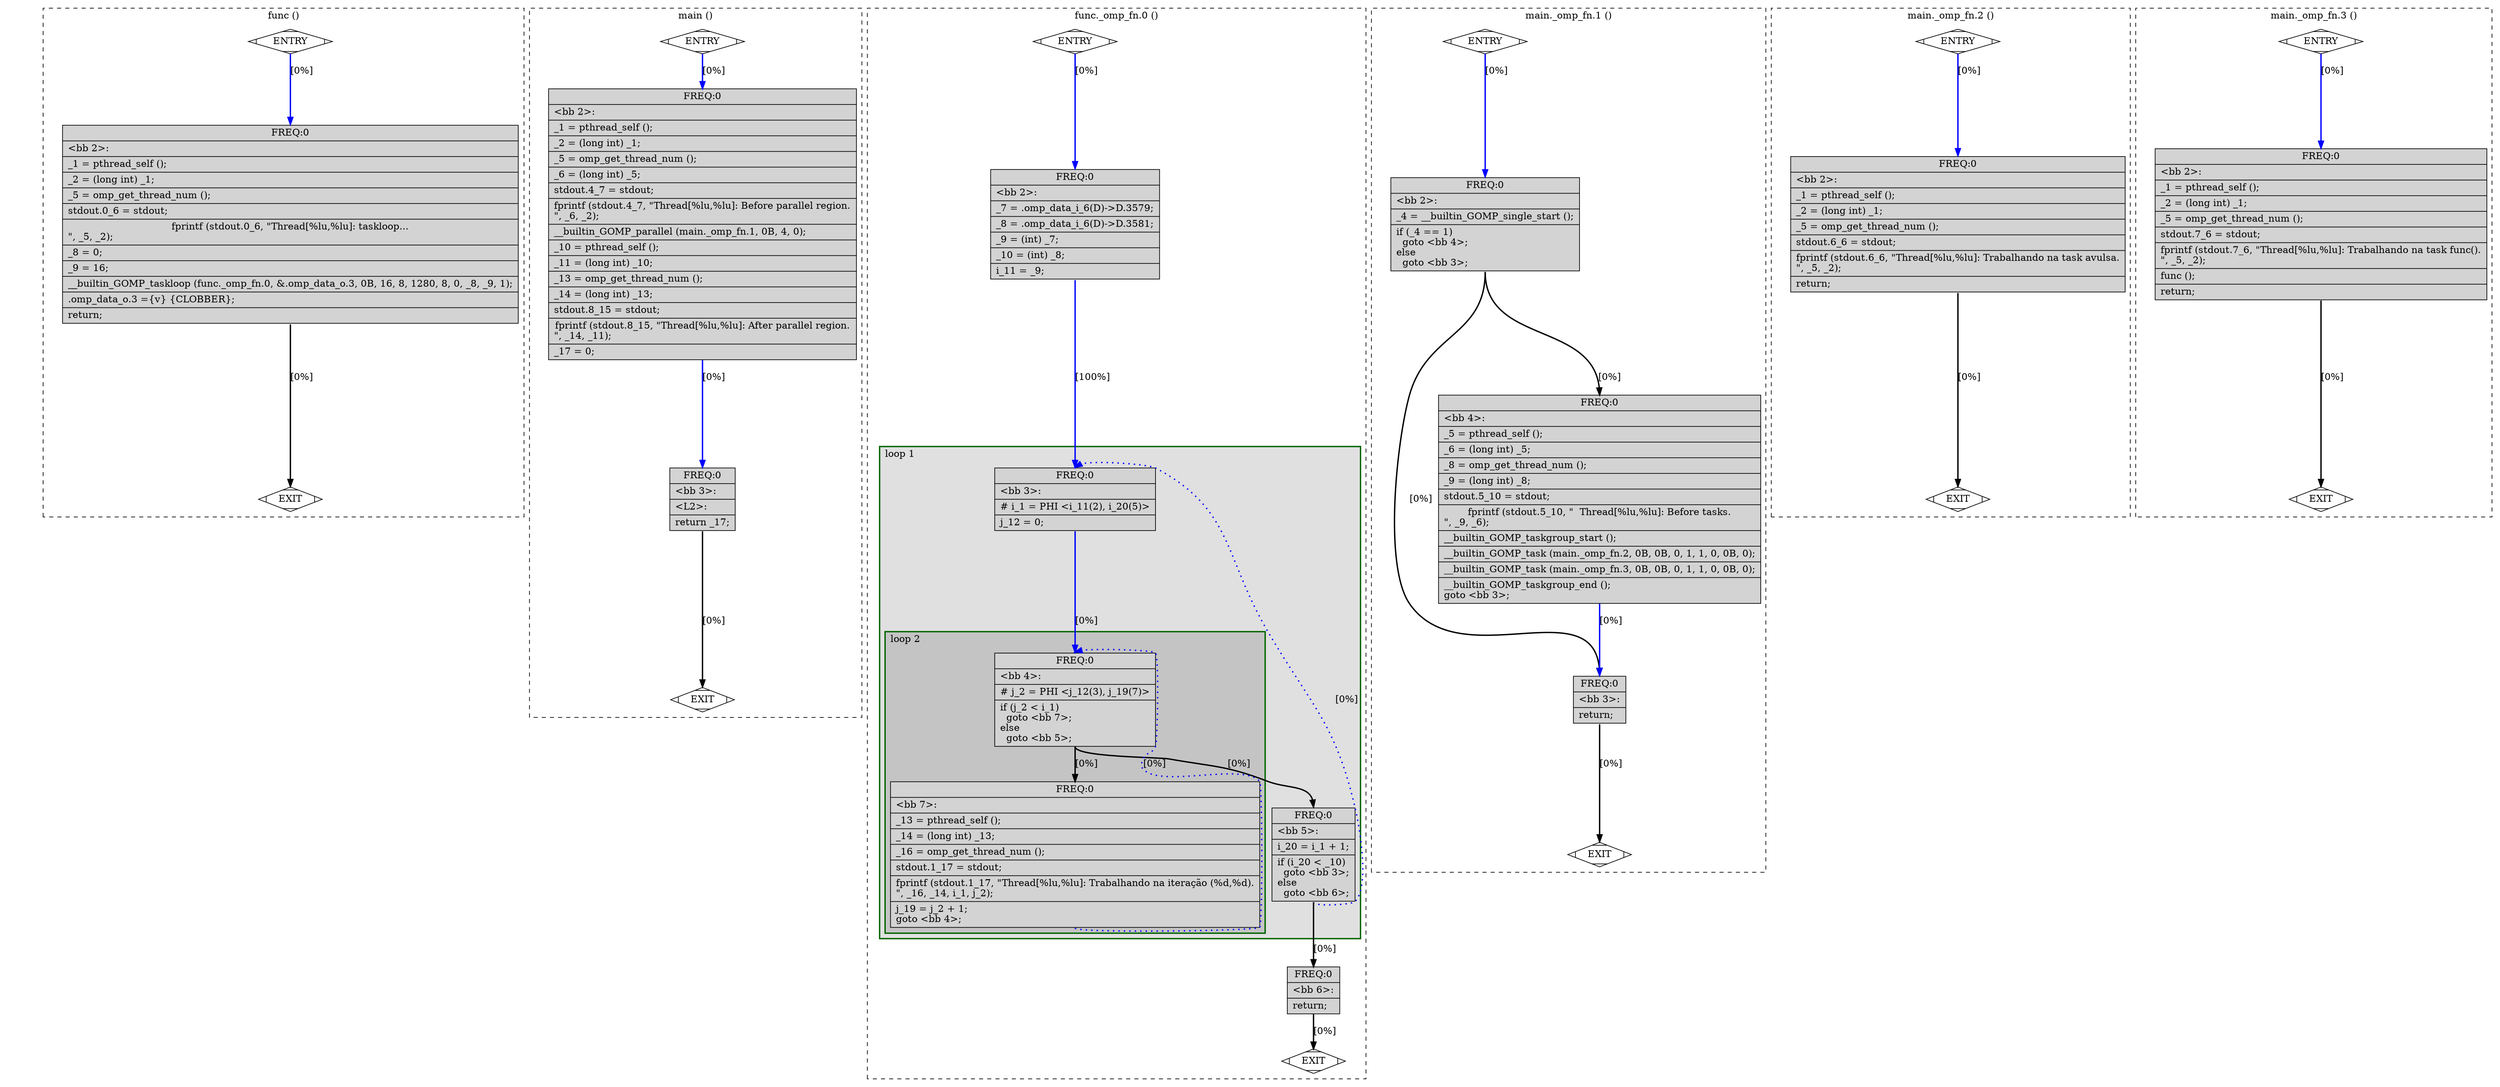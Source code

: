 digraph "example-taskloop.c.082t.fixup_cfg4" {
overlap=false;
subgraph "cluster_func" {
	style="dashed";
	color="black";
	label="func ()";
	fn_2_basic_block_0 [shape=Mdiamond,style=filled,fillcolor=white,label="ENTRY"];

	fn_2_basic_block_1 [shape=Mdiamond,style=filled,fillcolor=white,label="EXIT"];

	fn_2_basic_block_2 [shape=record,style=filled,fillcolor=lightgrey,label="{ FREQ:0 |\<bb\ 2\>:\l\
|_1\ =\ pthread_self\ ();\l\
|_2\ =\ (long\ int)\ _1;\l\
|_5\ =\ omp_get_thread_num\ ();\l\
|stdout.0_6\ =\ stdout;\l\
|fprintf\ (stdout.0_6,\ \"Thread[%lu,%lu]:\ taskloop...\n\",\ _5,\ _2);\l\
|_8\ =\ 0;\l\
|_9\ =\ 16;\l\
|__builtin_GOMP_taskloop\ (func._omp_fn.0,\ &.omp_data_o.3,\ 0B,\ 16,\ 8,\ 1280,\ 8,\ 0,\ _8,\ _9,\ 1);\l\
|.omp_data_o.3\ =\{v\}\ \{CLOBBER\};\l\
|return;\l\
}"];

	fn_2_basic_block_0:s -> fn_2_basic_block_2:n [style="solid,bold",color=blue,weight=100,constraint=true, label="[0%]"];
	fn_2_basic_block_2:s -> fn_2_basic_block_1:n [style="solid,bold",color=black,weight=10,constraint=true, label="[0%]"];
	fn_2_basic_block_0:s -> fn_2_basic_block_1:n [style="invis",constraint=true];
}
subgraph "cluster_main" {
	style="dashed";
	color="black";
	label="main ()";
	fn_3_basic_block_0 [shape=Mdiamond,style=filled,fillcolor=white,label="ENTRY"];

	fn_3_basic_block_1 [shape=Mdiamond,style=filled,fillcolor=white,label="EXIT"];

	fn_3_basic_block_2 [shape=record,style=filled,fillcolor=lightgrey,label="{ FREQ:0 |\<bb\ 2\>:\l\
|_1\ =\ pthread_self\ ();\l\
|_2\ =\ (long\ int)\ _1;\l\
|_5\ =\ omp_get_thread_num\ ();\l\
|_6\ =\ (long\ int)\ _5;\l\
|stdout.4_7\ =\ stdout;\l\
|fprintf\ (stdout.4_7,\ \"Thread[%lu,%lu]:\ Before\ parallel\ region.\n\",\ _6,\ _2);\l\
|__builtin_GOMP_parallel\ (main._omp_fn.1,\ 0B,\ 4,\ 0);\l\
|_10\ =\ pthread_self\ ();\l\
|_11\ =\ (long\ int)\ _10;\l\
|_13\ =\ omp_get_thread_num\ ();\l\
|_14\ =\ (long\ int)\ _13;\l\
|stdout.8_15\ =\ stdout;\l\
|fprintf\ (stdout.8_15,\ \"Thread[%lu,%lu]:\ After\ parallel\ region.\n\",\ _14,\ _11);\l\
|_17\ =\ 0;\l\
}"];

	fn_3_basic_block_3 [shape=record,style=filled,fillcolor=lightgrey,label="{ FREQ:0 |\<bb\ 3\>:\l\
|\<L2\>:\l\
|return\ _17;\l\
}"];

	fn_3_basic_block_0:s -> fn_3_basic_block_2:n [style="solid,bold",color=blue,weight=100,constraint=true, label="[0%]"];
	fn_3_basic_block_2:s -> fn_3_basic_block_3:n [style="solid,bold",color=blue,weight=100,constraint=true, label="[0%]"];
	fn_3_basic_block_3:s -> fn_3_basic_block_1:n [style="solid,bold",color=black,weight=10,constraint=true, label="[0%]"];
	fn_3_basic_block_0:s -> fn_3_basic_block_1:n [style="invis",constraint=true];
}
subgraph "cluster_func._omp_fn.0" {
	style="dashed";
	color="black";
	label="func._omp_fn.0 ()";
	subgraph cluster_4_1 {
	style="filled";
	color="darkgreen";
	fillcolor="grey88";
	label="loop 1";
	labeljust=l;
	penwidth=2;
	subgraph cluster_4_2 {
	style="filled";
	color="darkgreen";
	fillcolor="grey77";
	label="loop 2";
	labeljust=l;
	penwidth=2;
	fn_4_basic_block_4 [shape=record,style=filled,fillcolor=lightgrey,label="{ FREQ:0 |\<bb\ 4\>:\l\
|#\ j_2\ =\ PHI\ \<j_12(3),\ j_19(7)\>\l\
|if\ (j_2\ \<\ i_1)\l\
\ \ goto\ \<bb\ 7\>;\l\
else\l\
\ \ goto\ \<bb\ 5\>;\l\
}"];

	fn_4_basic_block_7 [shape=record,style=filled,fillcolor=lightgrey,label="{ FREQ:0 |\<bb\ 7\>:\l\
|_13\ =\ pthread_self\ ();\l\
|_14\ =\ (long\ int)\ _13;\l\
|_16\ =\ omp_get_thread_num\ ();\l\
|stdout.1_17\ =\ stdout;\l\
|fprintf\ (stdout.1_17,\ \"Thread[%lu,%lu]:\ Trabalhando\ na\ iteração\ (%d,%d).\n\",\ _16,\ _14,\ i_1,\ j_2);\l\
|j_19\ =\ j_2\ +\ 1;\l\
goto\ \<bb\ 4\>;\l\
}"];

	}
	fn_4_basic_block_3 [shape=record,style=filled,fillcolor=lightgrey,label="{ FREQ:0 |\<bb\ 3\>:\l\
|#\ i_1\ =\ PHI\ \<i_11(2),\ i_20(5)\>\l\
|j_12\ =\ 0;\l\
}"];

	fn_4_basic_block_5 [shape=record,style=filled,fillcolor=lightgrey,label="{ FREQ:0 |\<bb\ 5\>:\l\
|i_20\ =\ i_1\ +\ 1;\l\
|if\ (i_20\ \<\ _10)\l\
\ \ goto\ \<bb\ 3\>;\l\
else\l\
\ \ goto\ \<bb\ 6\>;\l\
}"];

	}
	fn_4_basic_block_0 [shape=Mdiamond,style=filled,fillcolor=white,label="ENTRY"];

	fn_4_basic_block_1 [shape=Mdiamond,style=filled,fillcolor=white,label="EXIT"];

	fn_4_basic_block_2 [shape=record,style=filled,fillcolor=lightgrey,label="{ FREQ:0 |\<bb\ 2\>:\l\
|_7\ =\ .omp_data_i_6(D)-\>D.3579;\l\
|_8\ =\ .omp_data_i_6(D)-\>D.3581;\l\
|_9\ =\ (int)\ _7;\l\
|_10\ =\ (int)\ _8;\l\
|i_11\ =\ _9;\l\
}"];

	fn_4_basic_block_6 [shape=record,style=filled,fillcolor=lightgrey,label="{ FREQ:0 |\<bb\ 6\>:\l\
|return;\l\
}"];

	fn_4_basic_block_0:s -> fn_4_basic_block_2:n [style="solid,bold",color=blue,weight=100,constraint=true, label="[0%]"];
	fn_4_basic_block_2:s -> fn_4_basic_block_3:n [style="solid,bold",color=blue,weight=100,constraint=true, label="[100%]"];
	fn_4_basic_block_3:s -> fn_4_basic_block_4:n [style="solid,bold",color=blue,weight=100,constraint=true, label="[0%]"];
	fn_4_basic_block_4:s -> fn_4_basic_block_7:n [style="solid,bold",color=black,weight=10,constraint=true, label="[0%]"];
	fn_4_basic_block_4:s -> fn_4_basic_block_5:n [style="solid,bold",color=black,weight=10,constraint=true, label="[0%]"];
	fn_4_basic_block_5:s -> fn_4_basic_block_3:n [style="dotted,bold",color=blue,weight=10,constraint=false, label="[0%]"];
	fn_4_basic_block_5:s -> fn_4_basic_block_6:n [style="solid,bold",color=black,weight=10,constraint=true, label="[0%]"];
	fn_4_basic_block_6:s -> fn_4_basic_block_1:n [style="solid,bold",color=black,weight=10,constraint=true, label="[0%]"];
	fn_4_basic_block_7:s -> fn_4_basic_block_4:n [style="dotted,bold",color=blue,weight=10,constraint=false, label="[0%]"];
	fn_4_basic_block_0:s -> fn_4_basic_block_1:n [style="invis",constraint=true];
}
subgraph "cluster_main._omp_fn.1" {
	style="dashed";
	color="black";
	label="main._omp_fn.1 ()";
	fn_5_basic_block_0 [shape=Mdiamond,style=filled,fillcolor=white,label="ENTRY"];

	fn_5_basic_block_1 [shape=Mdiamond,style=filled,fillcolor=white,label="EXIT"];

	fn_5_basic_block_2 [shape=record,style=filled,fillcolor=lightgrey,label="{ FREQ:0 |\<bb\ 2\>:\l\
|_4\ =\ __builtin_GOMP_single_start\ ();\l\
|if\ (_4\ ==\ 1)\l\
\ \ goto\ \<bb\ 4\>;\l\
else\l\
\ \ goto\ \<bb\ 3\>;\l\
}"];

	fn_5_basic_block_3 [shape=record,style=filled,fillcolor=lightgrey,label="{ FREQ:0 |\<bb\ 3\>:\l\
|return;\l\
}"];

	fn_5_basic_block_4 [shape=record,style=filled,fillcolor=lightgrey,label="{ FREQ:0 |\<bb\ 4\>:\l\
|_5\ =\ pthread_self\ ();\l\
|_6\ =\ (long\ int)\ _5;\l\
|_8\ =\ omp_get_thread_num\ ();\l\
|_9\ =\ (long\ int)\ _8;\l\
|stdout.5_10\ =\ stdout;\l\
|fprintf\ (stdout.5_10,\ \"\ \ Thread[%lu,%lu]:\ Before\ tasks.\n\",\ _9,\ _6);\l\
|__builtin_GOMP_taskgroup_start\ ();\l\
|__builtin_GOMP_task\ (main._omp_fn.2,\ 0B,\ 0B,\ 0,\ 1,\ 1,\ 0,\ 0B,\ 0);\l\
|__builtin_GOMP_task\ (main._omp_fn.3,\ 0B,\ 0B,\ 0,\ 1,\ 1,\ 0,\ 0B,\ 0);\l\
|__builtin_GOMP_taskgroup_end\ ();\l\
goto\ \<bb\ 3\>;\l\
}"];

	fn_5_basic_block_0:s -> fn_5_basic_block_2:n [style="solid,bold",color=blue,weight=100,constraint=true, label="[0%]"];
	fn_5_basic_block_2:s -> fn_5_basic_block_4:n [style="solid,bold",color=black,weight=10,constraint=true, label="[0%]"];
	fn_5_basic_block_2:s -> fn_5_basic_block_3:n [style="solid,bold",color=black,weight=10,constraint=true, label="[0%]"];
	fn_5_basic_block_3:s -> fn_5_basic_block_1:n [style="solid,bold",color=black,weight=10,constraint=true, label="[0%]"];
	fn_5_basic_block_4:s -> fn_5_basic_block_3:n [style="solid,bold",color=blue,weight=100,constraint=true, label="[0%]"];
	fn_5_basic_block_0:s -> fn_5_basic_block_1:n [style="invis",constraint=true];
}
subgraph "cluster_main._omp_fn.2" {
	style="dashed";
	color="black";
	label="main._omp_fn.2 ()";
	fn_6_basic_block_0 [shape=Mdiamond,style=filled,fillcolor=white,label="ENTRY"];

	fn_6_basic_block_1 [shape=Mdiamond,style=filled,fillcolor=white,label="EXIT"];

	fn_6_basic_block_2 [shape=record,style=filled,fillcolor=lightgrey,label="{ FREQ:0 |\<bb\ 2\>:\l\
|_1\ =\ pthread_self\ ();\l\
|_2\ =\ (long\ int)\ _1;\l\
|_5\ =\ omp_get_thread_num\ ();\l\
|stdout.6_6\ =\ stdout;\l\
|fprintf\ (stdout.6_6,\ \"Thread[%lu,%lu]:\ Trabalhando\ na\ task\ avulsa.\n\",\ _5,\ _2);\l\
|return;\l\
}"];

	fn_6_basic_block_0:s -> fn_6_basic_block_2:n [style="solid,bold",color=blue,weight=100,constraint=true, label="[0%]"];
	fn_6_basic_block_2:s -> fn_6_basic_block_1:n [style="solid,bold",color=black,weight=10,constraint=true, label="[0%]"];
	fn_6_basic_block_0:s -> fn_6_basic_block_1:n [style="invis",constraint=true];
}
subgraph "cluster_main._omp_fn.3" {
	style="dashed";
	color="black";
	label="main._omp_fn.3 ()";
	fn_7_basic_block_0 [shape=Mdiamond,style=filled,fillcolor=white,label="ENTRY"];

	fn_7_basic_block_1 [shape=Mdiamond,style=filled,fillcolor=white,label="EXIT"];

	fn_7_basic_block_2 [shape=record,style=filled,fillcolor=lightgrey,label="{ FREQ:0 |\<bb\ 2\>:\l\
|_1\ =\ pthread_self\ ();\l\
|_2\ =\ (long\ int)\ _1;\l\
|_5\ =\ omp_get_thread_num\ ();\l\
|stdout.7_6\ =\ stdout;\l\
|fprintf\ (stdout.7_6,\ \"Thread[%lu,%lu]:\ Trabalhando\ na\ task\ func().\n\",\ _5,\ _2);\l\
|func\ ();\l\
|return;\l\
}"];

	fn_7_basic_block_0:s -> fn_7_basic_block_2:n [style="solid,bold",color=blue,weight=100,constraint=true, label="[0%]"];
	fn_7_basic_block_2:s -> fn_7_basic_block_1:n [style="solid,bold",color=black,weight=10,constraint=true, label="[0%]"];
	fn_7_basic_block_0:s -> fn_7_basic_block_1:n [style="invis",constraint=true];
}
}
